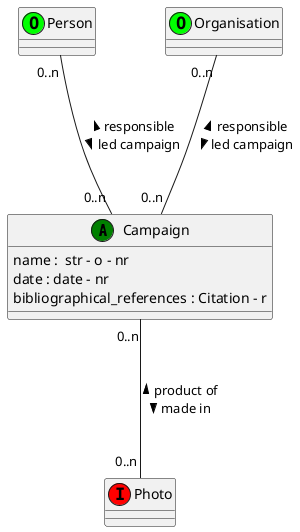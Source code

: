 @startuml Campaign 

class Campaign <<(A,green)>>
Campaign : name :  str - o - nr
Campaign : date : date - nr
Campaign : bibliographical_references : Citation - r

class Photo <<(I,red)>>

class Person <<(O,lime)>>

class Organisation <<(O,lime)>>

Person "0..n" --- "0..n" Campaign : < responsible \n led campaign >

Organisation "0..n" --- "0..n" Campaign : < responsible \n led campaign >

Campaign "0..n" --- "0..n" Photo : < product of  \n  made in >


@enduml 